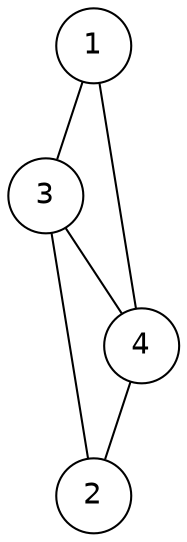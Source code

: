graph G {
    node [fontname = "DejaVuSans", shape = circle];
    
    1 [pos="2,1!"];
    2 [pos="2,3!"];
    3 [pos="1,2!"];
    4 [pos="3,2!"];

    2 -- 3;
    1 -- 3;
    3 -- 4;
    4 -- 1;
    4 -- 2;
}
